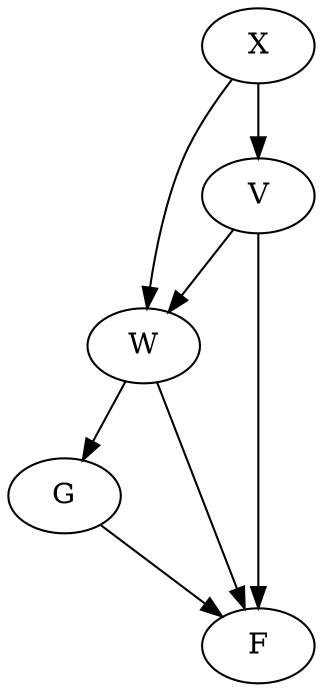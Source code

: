strict digraph "" {
	X -> W	[weight=5];
	X -> V	[weight=12];
	W -> G	[weight=1];
	W -> F	[weight=23];
	G -> F	[weight=1];
	V -> W	[weight=1];
	V -> F	[weight=33];
}
